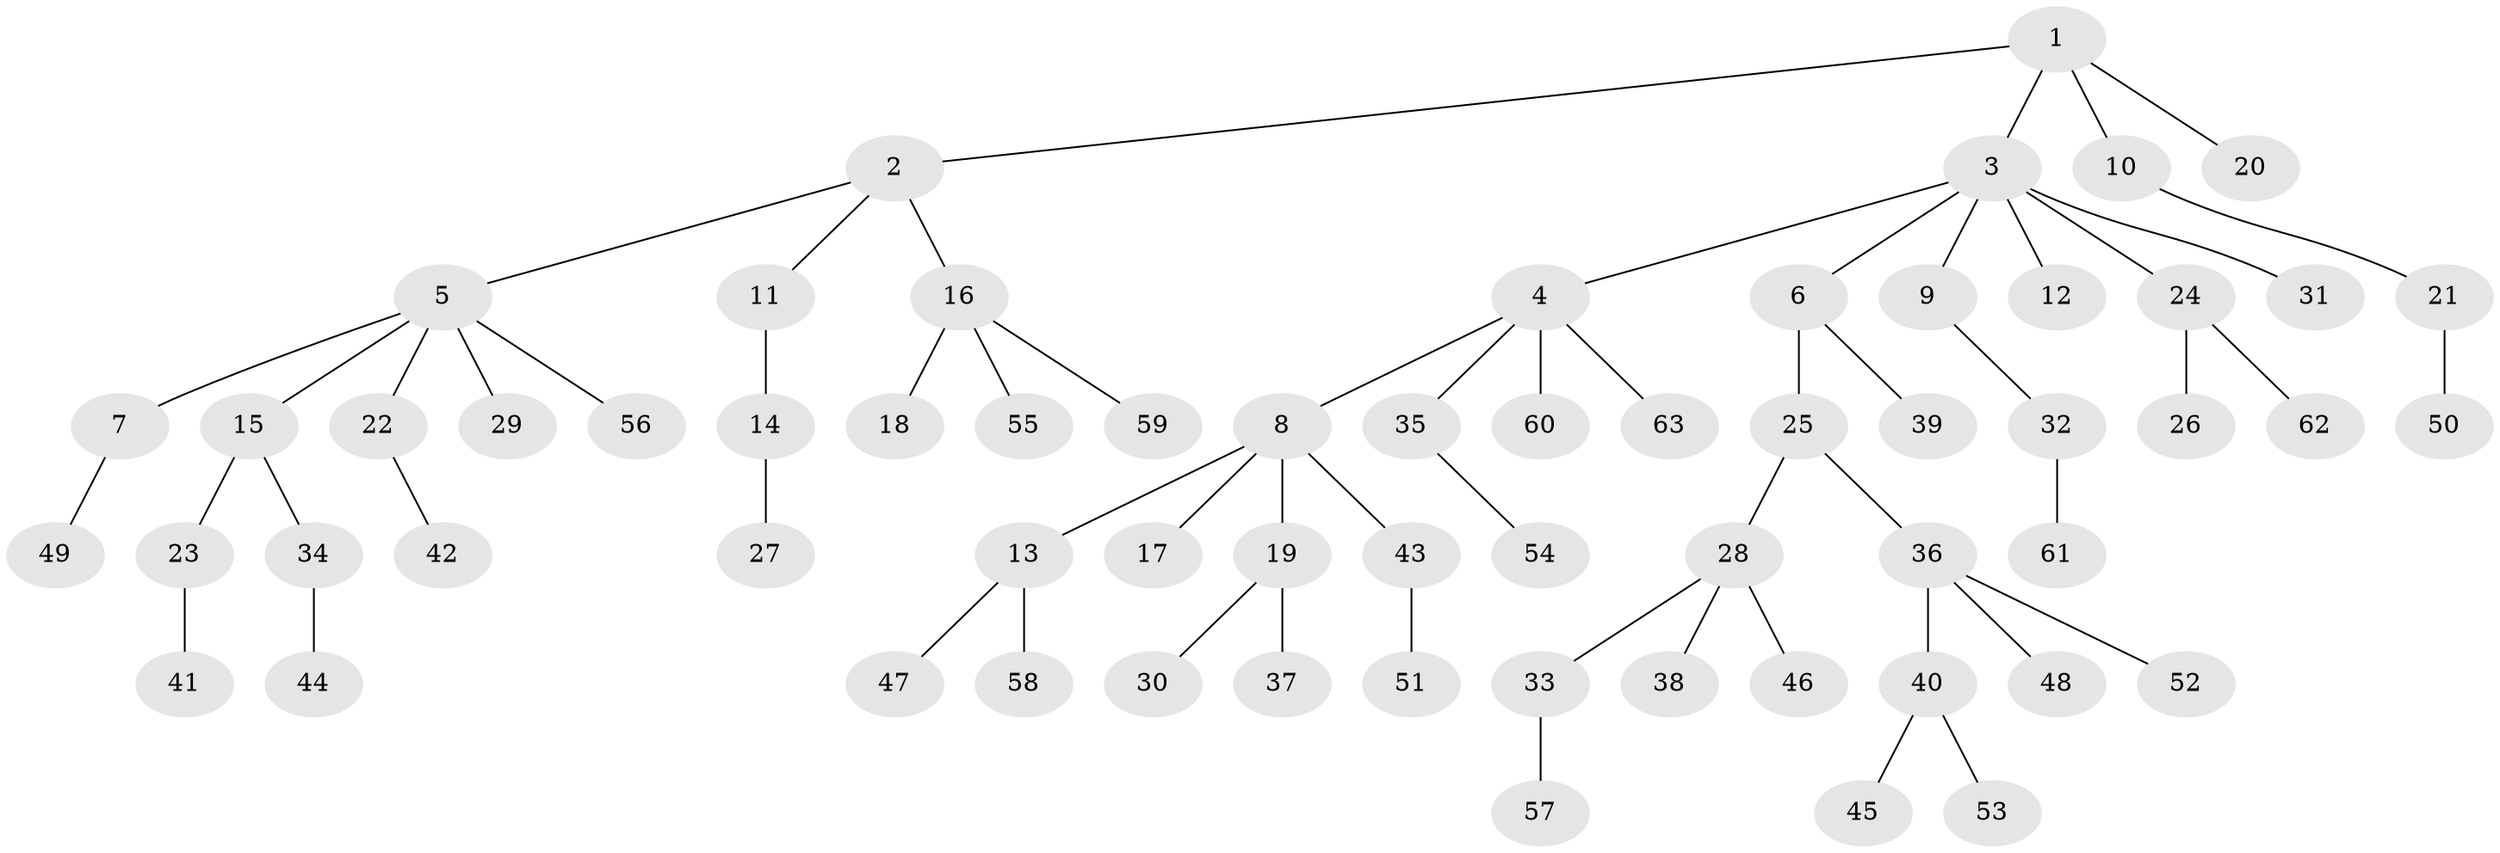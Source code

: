 // coarse degree distribution, {3: 0.1875, 4: 0.0625, 5: 0.03125, 2: 0.25, 1: 0.46875}
// Generated by graph-tools (version 1.1) at 2025/51/03/04/25 22:51:41]
// undirected, 63 vertices, 62 edges
graph export_dot {
  node [color=gray90,style=filled];
  1;
  2;
  3;
  4;
  5;
  6;
  7;
  8;
  9;
  10;
  11;
  12;
  13;
  14;
  15;
  16;
  17;
  18;
  19;
  20;
  21;
  22;
  23;
  24;
  25;
  26;
  27;
  28;
  29;
  30;
  31;
  32;
  33;
  34;
  35;
  36;
  37;
  38;
  39;
  40;
  41;
  42;
  43;
  44;
  45;
  46;
  47;
  48;
  49;
  50;
  51;
  52;
  53;
  54;
  55;
  56;
  57;
  58;
  59;
  60;
  61;
  62;
  63;
  1 -- 2;
  1 -- 3;
  1 -- 10;
  1 -- 20;
  2 -- 5;
  2 -- 11;
  2 -- 16;
  3 -- 4;
  3 -- 6;
  3 -- 9;
  3 -- 12;
  3 -- 24;
  3 -- 31;
  4 -- 8;
  4 -- 35;
  4 -- 60;
  4 -- 63;
  5 -- 7;
  5 -- 15;
  5 -- 22;
  5 -- 29;
  5 -- 56;
  6 -- 25;
  6 -- 39;
  7 -- 49;
  8 -- 13;
  8 -- 17;
  8 -- 19;
  8 -- 43;
  9 -- 32;
  10 -- 21;
  11 -- 14;
  13 -- 47;
  13 -- 58;
  14 -- 27;
  15 -- 23;
  15 -- 34;
  16 -- 18;
  16 -- 55;
  16 -- 59;
  19 -- 30;
  19 -- 37;
  21 -- 50;
  22 -- 42;
  23 -- 41;
  24 -- 26;
  24 -- 62;
  25 -- 28;
  25 -- 36;
  28 -- 33;
  28 -- 38;
  28 -- 46;
  32 -- 61;
  33 -- 57;
  34 -- 44;
  35 -- 54;
  36 -- 40;
  36 -- 48;
  36 -- 52;
  40 -- 45;
  40 -- 53;
  43 -- 51;
}
